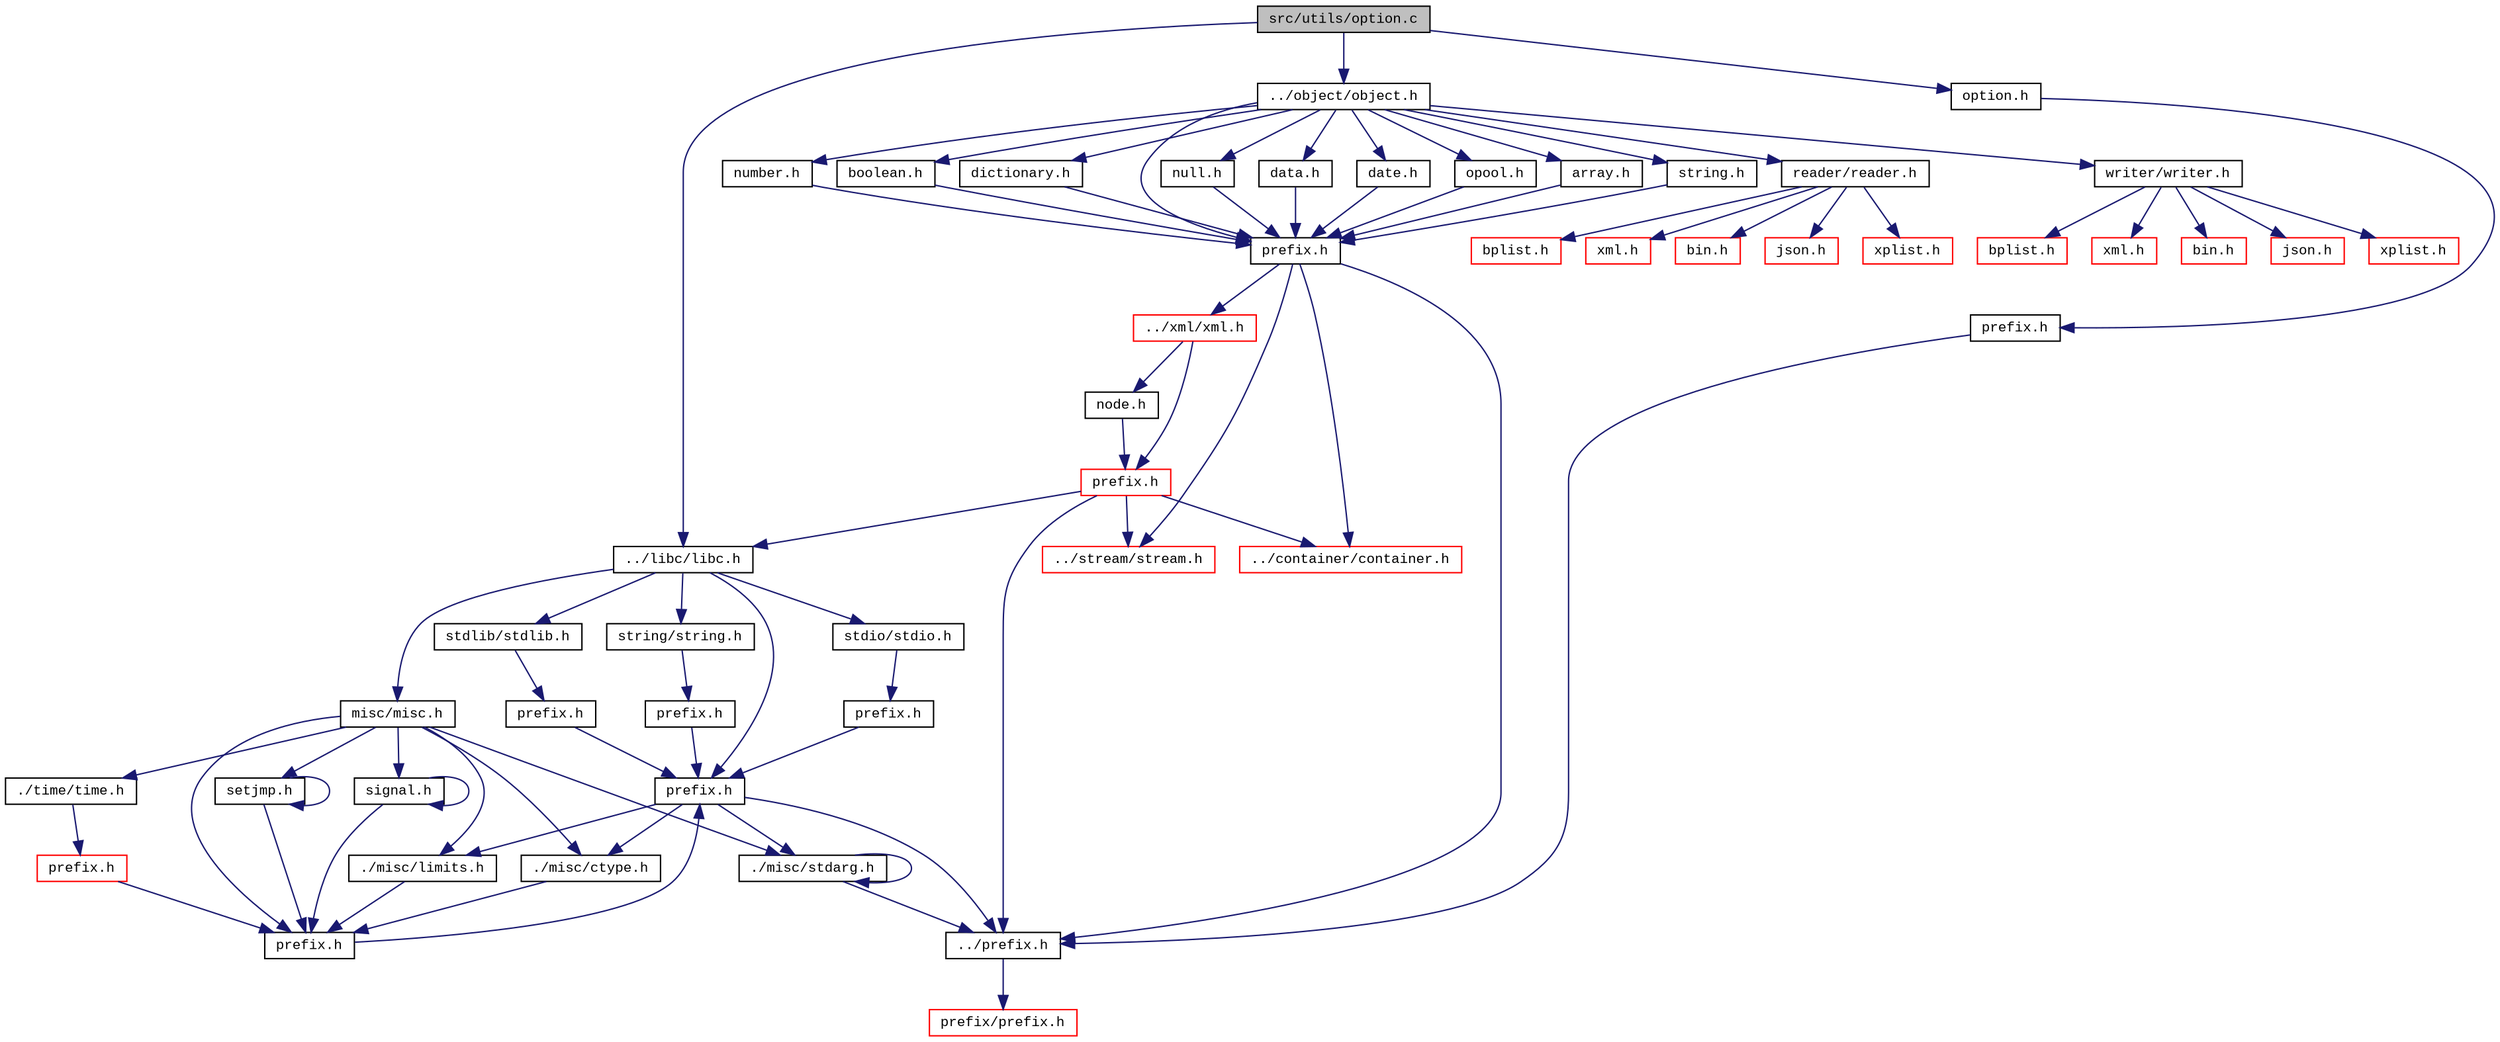digraph "src/utils/option.c"
{
  edge [fontname="CourierNew",fontsize="10",labelfontname="CourierNew",labelfontsize="10"];
  node [fontname="CourierNew",fontsize="10",shape=record];
  Node1 [label="src/utils/option.c",height=0.2,width=0.4,color="black", fillcolor="grey75", style="filled" fontcolor="black"];
  Node1 -> Node2 [color="midnightblue",fontsize="10",style="solid",fontname="CourierNew"];
  Node2 [label="option.h",height=0.2,width=0.4,color="black", fillcolor="white", style="filled",URL="$db/db8/option_8h.html"];
  Node2 -> Node3 [color="midnightblue",fontsize="10",style="solid",fontname="CourierNew"];
  Node3 [label="prefix.h",height=0.2,width=0.4,color="black", fillcolor="white", style="filled",URL="$de/d60/utils_2prefix_8h_source.html"];
  Node3 -> Node4 [color="midnightblue",fontsize="10",style="solid",fontname="CourierNew"];
  Node4 [label="../prefix.h",height=0.2,width=0.4,color="black", fillcolor="white", style="filled",URL="$df/d5c/prefix_8h_source.html"];
  Node4 -> Node5 [color="midnightblue",fontsize="10",style="solid",fontname="CourierNew"];
  Node5 [label="prefix/prefix.h",height=0.2,width=0.4,color="red", fillcolor="white", style="filled",URL="$da/da3/prefix_2prefix_8h_source.html"];
  Node1 -> Node6 [color="midnightblue",fontsize="10",style="solid",fontname="CourierNew"];
  Node6 [label="../libc/libc.h",height=0.2,width=0.4,color="black", fillcolor="white", style="filled",URL="$db/dc8/libc_8h.html"];
  Node6 -> Node7 [color="midnightblue",fontsize="10",style="solid",fontname="CourierNew"];
  Node7 [label="prefix.h",height=0.2,width=0.4,color="black", fillcolor="white", style="filled",URL="$d4/df0/libc_2prefix_8h_source.html"];
  Node7 -> Node4 [color="midnightblue",fontsize="10",style="solid",fontname="CourierNew"];
  Node7 -> Node8 [color="midnightblue",fontsize="10",style="solid",fontname="CourierNew"];
  Node8 [label="./misc/ctype.h",height=0.2,width=0.4,color="black", fillcolor="white", style="filled",URL="$d7/d0d/ctype_8h.html"];
  Node8 -> Node9 [color="midnightblue",fontsize="10",style="solid",fontname="CourierNew"];
  Node9 [label="prefix.h",height=0.2,width=0.4,color="black", fillcolor="white", style="filled",URL="$d4/d8c/libc_2misc_2prefix_8h_source.html"];
  Node9 -> Node7 [color="midnightblue",fontsize="10",style="solid",fontname="CourierNew"];
  Node7 -> Node10 [color="midnightblue",fontsize="10",style="solid",fontname="CourierNew"];
  Node10 [label="./misc/limits.h",height=0.2,width=0.4,color="black", fillcolor="white", style="filled",URL="$d8/dab/libc_2misc_2limits_8h_source.html"];
  Node10 -> Node9 [color="midnightblue",fontsize="10",style="solid",fontname="CourierNew"];
  Node7 -> Node11 [color="midnightblue",fontsize="10",style="solid",fontname="CourierNew"];
  Node11 [label="./misc/stdarg.h",height=0.2,width=0.4,color="black", fillcolor="white", style="filled",URL="$d1/d2d/stdarg_8h.html"];
  Node11 -> Node4 [color="midnightblue",fontsize="10",style="solid",fontname="CourierNew"];
  Node11 -> Node11 [color="midnightblue",fontsize="10",style="solid",fontname="CourierNew"];
  Node6 -> Node12 [color="midnightblue",fontsize="10",style="solid",fontname="CourierNew"];
  Node12 [label="misc/misc.h",height=0.2,width=0.4,color="black", fillcolor="white", style="filled",URL="$d4/d08/misc_8h.html"];
  Node12 -> Node9 [color="midnightblue",fontsize="10",style="solid",fontname="CourierNew"];
  Node12 -> Node8 [color="midnightblue",fontsize="10",style="solid",fontname="CourierNew"];
  Node12 -> Node11 [color="midnightblue",fontsize="10",style="solid",fontname="CourierNew"];
  Node12 -> Node13 [color="midnightblue",fontsize="10",style="solid",fontname="CourierNew"];
  Node13 [label="setjmp.h",height=0.2,width=0.4,color="black", fillcolor="white", style="filled",URL="$dd/df8/setjmp_8h.html"];
  Node13 -> Node9 [color="midnightblue",fontsize="10",style="solid",fontname="CourierNew"];
  Node13 -> Node13 [color="midnightblue",fontsize="10",style="solid",fontname="CourierNew"];
  Node12 -> Node14 [color="midnightblue",fontsize="10",style="solid",fontname="CourierNew"];
  Node14 [label="signal.h",height=0.2,width=0.4,color="black", fillcolor="white", style="filled",URL="$d8/d39/signal_8h.html"];
  Node14 -> Node9 [color="midnightblue",fontsize="10",style="solid",fontname="CourierNew"];
  Node14 -> Node14 [color="midnightblue",fontsize="10",style="solid",fontname="CourierNew"];
  Node12 -> Node10 [color="midnightblue",fontsize="10",style="solid",fontname="CourierNew"];
  Node12 -> Node15 [color="midnightblue",fontsize="10",style="solid",fontname="CourierNew"];
  Node15 [label="./time/time.h",height=0.2,width=0.4,color="black", fillcolor="white", style="filled",URL="$de/d4b/libc_2misc_2time_2time_8h_source.html"];
  Node15 -> Node16 [color="midnightblue",fontsize="10",style="solid",fontname="CourierNew"];
  Node16 [label="prefix.h",height=0.2,width=0.4,color="red", fillcolor="white", style="filled",URL="$d9/dcf/libc_2misc_2time_2prefix_8h_source.html"];
  Node16 -> Node9 [color="midnightblue",fontsize="10",style="solid",fontname="CourierNew"];
  Node6 -> Node17 [color="midnightblue",fontsize="10",style="solid",fontname="CourierNew"];
  Node17 [label="stdio/stdio.h",height=0.2,width=0.4,color="black", fillcolor="white", style="filled",URL="$d6/dd1/stdio_8h.html"];
  Node17 -> Node18 [color="midnightblue",fontsize="10",style="solid",fontname="CourierNew"];
  Node18 [label="prefix.h",height=0.2,width=0.4,color="black", fillcolor="white", style="filled",URL="$d3/de9/libc_2stdio_2prefix_8h_source.html"];
  Node18 -> Node7 [color="midnightblue",fontsize="10",style="solid",fontname="CourierNew"];
  Node6 -> Node19 [color="midnightblue",fontsize="10",style="solid",fontname="CourierNew"];
  Node19 [label="stdlib/stdlib.h",height=0.2,width=0.4,color="black", fillcolor="white", style="filled",URL="$dc/d9c/stdlib_8h.html"];
  Node19 -> Node20 [color="midnightblue",fontsize="10",style="solid",fontname="CourierNew"];
  Node20 [label="prefix.h",height=0.2,width=0.4,color="black", fillcolor="white", style="filled",URL="$da/de8/libc_2stdlib_2prefix_8h_source.html"];
  Node20 -> Node7 [color="midnightblue",fontsize="10",style="solid",fontname="CourierNew"];
  Node6 -> Node21 [color="midnightblue",fontsize="10",style="solid",fontname="CourierNew"];
  Node21 [label="string/string.h",height=0.2,width=0.4,color="black", fillcolor="white", style="filled",URL="$da/d52/libc_2string_2string_8h_source.html"];
  Node21 -> Node22 [color="midnightblue",fontsize="10",style="solid",fontname="CourierNew"];
  Node22 [label="prefix.h",height=0.2,width=0.4,color="black", fillcolor="white", style="filled",URL="$d3/d83/libc_2string_2prefix_8h_source.html"];
  Node22 -> Node7 [color="midnightblue",fontsize="10",style="solid",fontname="CourierNew"];
  Node1 -> Node23 [color="midnightblue",fontsize="10",style="solid",fontname="CourierNew"];
  Node23 [label="../object/object.h",height=0.2,width=0.4,color="black", fillcolor="white", style="filled",URL="$de/d10/object_8h.html"];
  Node23 -> Node24 [color="midnightblue",fontsize="10",style="solid",fontname="CourierNew"];
  Node24 [label="prefix.h",height=0.2,width=0.4,color="black", fillcolor="white", style="filled",URL="$d7/d74/object_2prefix_8h_source.html"];
  Node24 -> Node4 [color="midnightblue",fontsize="10",style="solid",fontname="CourierNew"];
  Node24 -> Node25 [color="midnightblue",fontsize="10",style="solid",fontname="CourierNew"];
  Node25 [label="../xml/xml.h",height=0.2,width=0.4,color="red", fillcolor="white", style="filled",URL="$de/dcb/xml_2xml_8h_source.html"];
  Node25 -> Node26 [color="midnightblue",fontsize="10",style="solid",fontname="CourierNew"];
  Node26 [label="prefix.h",height=0.2,width=0.4,color="red", fillcolor="white", style="filled",URL="$d1/d9b/xml_2prefix_8h_source.html"];
  Node26 -> Node4 [color="midnightblue",fontsize="10",style="solid",fontname="CourierNew"];
  Node26 -> Node6 [color="midnightblue",fontsize="10",style="solid",fontname="CourierNew"];
  Node26 -> Node27 [color="midnightblue",fontsize="10",style="solid",fontname="CourierNew"];
  Node27 [label="../stream/stream.h",height=0.2,width=0.4,color="red", fillcolor="white", style="filled",URL="$d8/d95/stream_8h.html"];
  Node26 -> Node28 [color="midnightblue",fontsize="10",style="solid",fontname="CourierNew"];
  Node28 [label="../container/container.h",height=0.2,width=0.4,color="red", fillcolor="white", style="filled",URL="$d4/ddd/container_8h.html"];
  Node25 -> Node29 [color="midnightblue",fontsize="10",style="solid",fontname="CourierNew"];
  Node29 [label="node.h",height=0.2,width=0.4,color="black", fillcolor="white", style="filled",URL="$d1/d77/node_8h.html"];
  Node29 -> Node26 [color="midnightblue",fontsize="10",style="solid",fontname="CourierNew"];
  Node24 -> Node27 [color="midnightblue",fontsize="10",style="solid",fontname="CourierNew"];
  Node24 -> Node28 [color="midnightblue",fontsize="10",style="solid",fontname="CourierNew"];
  Node23 -> Node30 [color="midnightblue",fontsize="10",style="solid",fontname="CourierNew"];
  Node30 [label="null.h",height=0.2,width=0.4,color="black", fillcolor="white", style="filled",URL="$d5/d3a/null_8h.html"];
  Node30 -> Node24 [color="midnightblue",fontsize="10",style="solid",fontname="CourierNew"];
  Node23 -> Node31 [color="midnightblue",fontsize="10",style="solid",fontname="CourierNew"];
  Node31 [label="data.h",height=0.2,width=0.4,color="black", fillcolor="white", style="filled",URL="$d2/dbd/data_8h.html"];
  Node31 -> Node24 [color="midnightblue",fontsize="10",style="solid",fontname="CourierNew"];
  Node23 -> Node32 [color="midnightblue",fontsize="10",style="solid",fontname="CourierNew"];
  Node32 [label="date.h",height=0.2,width=0.4,color="black", fillcolor="white", style="filled",URL="$db/d96/date_8h.html"];
  Node32 -> Node24 [color="midnightblue",fontsize="10",style="solid",fontname="CourierNew"];
  Node23 -> Node33 [color="midnightblue",fontsize="10",style="solid",fontname="CourierNew"];
  Node33 [label="opool.h",height=0.2,width=0.4,color="black", fillcolor="white", style="filled",URL="$d0/d58/opool_8h.html"];
  Node33 -> Node24 [color="midnightblue",fontsize="10",style="solid",fontname="CourierNew"];
  Node23 -> Node34 [color="midnightblue",fontsize="10",style="solid",fontname="CourierNew"];
  Node34 [label="array.h",height=0.2,width=0.4,color="black", fillcolor="white", style="filled",URL="$db/d63/array_8h.html"];
  Node34 -> Node24 [color="midnightblue",fontsize="10",style="solid",fontname="CourierNew"];
  Node23 -> Node35 [color="midnightblue",fontsize="10",style="solid",fontname="CourierNew"];
  Node35 [label="string.h",height=0.2,width=0.4,color="black", fillcolor="white", style="filled",URL="$db/d9b/object_2string_8h_source.html"];
  Node35 -> Node24 [color="midnightblue",fontsize="10",style="solid",fontname="CourierNew"];
  Node23 -> Node36 [color="midnightblue",fontsize="10",style="solid",fontname="CourierNew"];
  Node36 [label="number.h",height=0.2,width=0.4,color="black", fillcolor="white", style="filled",URL="$d3/d22/number_8h.html"];
  Node36 -> Node24 [color="midnightblue",fontsize="10",style="solid",fontname="CourierNew"];
  Node23 -> Node37 [color="midnightblue",fontsize="10",style="solid",fontname="CourierNew"];
  Node37 [label="boolean.h",height=0.2,width=0.4,color="black", fillcolor="white", style="filled",URL="$d3/dd1/boolean_8h.html"];
  Node37 -> Node24 [color="midnightblue",fontsize="10",style="solid",fontname="CourierNew"];
  Node23 -> Node38 [color="midnightblue",fontsize="10",style="solid",fontname="CourierNew"];
  Node38 [label="dictionary.h",height=0.2,width=0.4,color="black", fillcolor="white", style="filled",URL="$d6/dfd/dictionary_8h.html"];
  Node38 -> Node24 [color="midnightblue",fontsize="10",style="solid",fontname="CourierNew"];
  Node23 -> Node39 [color="midnightblue",fontsize="10",style="solid",fontname="CourierNew"];
  Node39 [label="reader/reader.h",height=0.2,width=0.4,color="black", fillcolor="white", style="filled",URL="$de/dcd/object_2reader_2reader_8h_source.html"];
  Node39 -> Node40 [color="midnightblue",fontsize="10",style="solid",fontname="CourierNew"];
  Node40 [label="xml.h",height=0.2,width=0.4,color="red", fillcolor="white", style="filled",URL="$d0/dc3/object_2reader_2xml_8h_source.html"];
  Node39 -> Node41 [color="midnightblue",fontsize="10",style="solid",fontname="CourierNew"];
  Node41 [label="bin.h",height=0.2,width=0.4,color="red", fillcolor="white", style="filled",URL="$d0/d1d/reader_2bin_8h_source.html"];
  Node39 -> Node42 [color="midnightblue",fontsize="10",style="solid",fontname="CourierNew"];
  Node42 [label="json.h",height=0.2,width=0.4,color="red", fillcolor="white", style="filled",URL="$df/db0/reader_2json_8h_source.html"];
  Node39 -> Node43 [color="midnightblue",fontsize="10",style="solid",fontname="CourierNew"];
  Node43 [label="xplist.h",height=0.2,width=0.4,color="red", fillcolor="white", style="filled",URL="$da/d30/reader_2xplist_8h_source.html"];
  Node39 -> Node44 [color="midnightblue",fontsize="10",style="solid",fontname="CourierNew"];
  Node44 [label="bplist.h",height=0.2,width=0.4,color="red", fillcolor="white", style="filled",URL="$d7/db7/reader_2bplist_8h_source.html"];
  Node23 -> Node45 [color="midnightblue",fontsize="10",style="solid",fontname="CourierNew"];
  Node45 [label="writer/writer.h",height=0.2,width=0.4,color="black", fillcolor="white", style="filled",URL="$d6/d64/object_2writer_2writer_8h_source.html"];
  Node45 -> Node46 [color="midnightblue",fontsize="10",style="solid",fontname="CourierNew"];
  Node46 [label="xml.h",height=0.2,width=0.4,color="red", fillcolor="white", style="filled",URL="$d2/ddb/object_2writer_2xml_8h_source.html"];
  Node45 -> Node47 [color="midnightblue",fontsize="10",style="solid",fontname="CourierNew"];
  Node47 [label="bin.h",height=0.2,width=0.4,color="red", fillcolor="white", style="filled",URL="$d9/d7e/writer_2bin_8h_source.html"];
  Node45 -> Node48 [color="midnightblue",fontsize="10",style="solid",fontname="CourierNew"];
  Node48 [label="json.h",height=0.2,width=0.4,color="red", fillcolor="white", style="filled",URL="$db/dae/writer_2json_8h_source.html"];
  Node45 -> Node49 [color="midnightblue",fontsize="10",style="solid",fontname="CourierNew"];
  Node49 [label="xplist.h",height=0.2,width=0.4,color="red", fillcolor="white", style="filled",URL="$dd/db6/writer_2xplist_8h_source.html"];
  Node45 -> Node50 [color="midnightblue",fontsize="10",style="solid",fontname="CourierNew"];
  Node50 [label="bplist.h",height=0.2,width=0.4,color="red", fillcolor="white", style="filled",URL="$d4/d0c/writer_2bplist_8h_source.html"];
}
